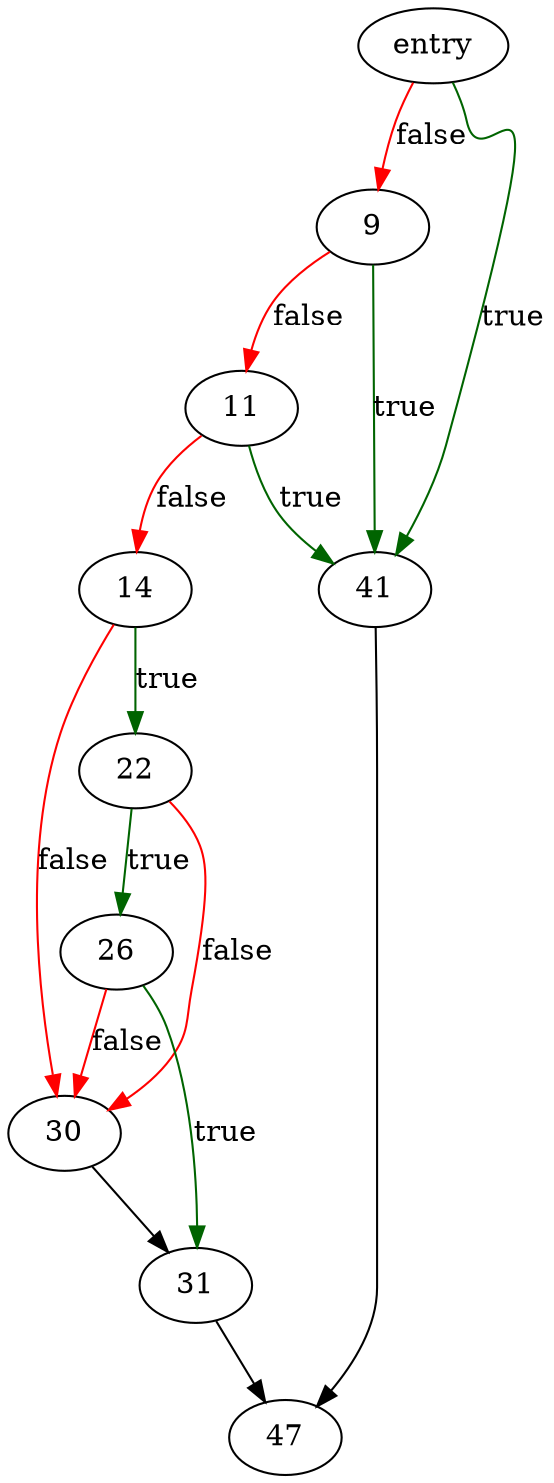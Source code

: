 digraph "overwrite_ok" {
	// Node definitions.
	3 [label=entry];
	9;
	11;
	14;
	22;
	26;
	30;
	31;
	41;
	47;

	// Edge definitions.
	3 -> 9 [
		color=red
		label=false
	];
	3 -> 41 [
		color=darkgreen
		label=true
	];
	9 -> 11 [
		color=red
		label=false
	];
	9 -> 41 [
		color=darkgreen
		label=true
	];
	11 -> 14 [
		color=red
		label=false
	];
	11 -> 41 [
		color=darkgreen
		label=true
	];
	14 -> 22 [
		color=darkgreen
		label=true
	];
	14 -> 30 [
		color=red
		label=false
	];
	22 -> 26 [
		color=darkgreen
		label=true
	];
	22 -> 30 [
		color=red
		label=false
	];
	26 -> 30 [
		color=red
		label=false
	];
	26 -> 31 [
		color=darkgreen
		label=true
	];
	30 -> 31;
	31 -> 47;
	41 -> 47;
}